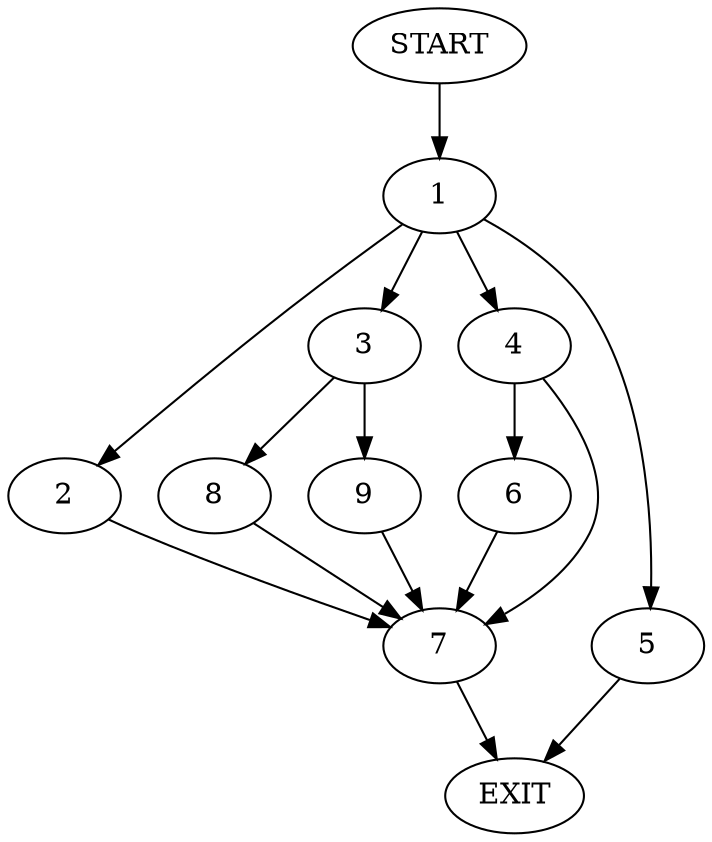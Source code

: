 digraph {
0 [label="START"]
10 [label="EXIT"]
0 -> 1
1 -> 2
1 -> 3
1 -> 4
1 -> 5
4 -> 6
4 -> 7
5 -> 10
3 -> 8
3 -> 9
2 -> 7
8 -> 7
9 -> 7
7 -> 10
6 -> 7
}
